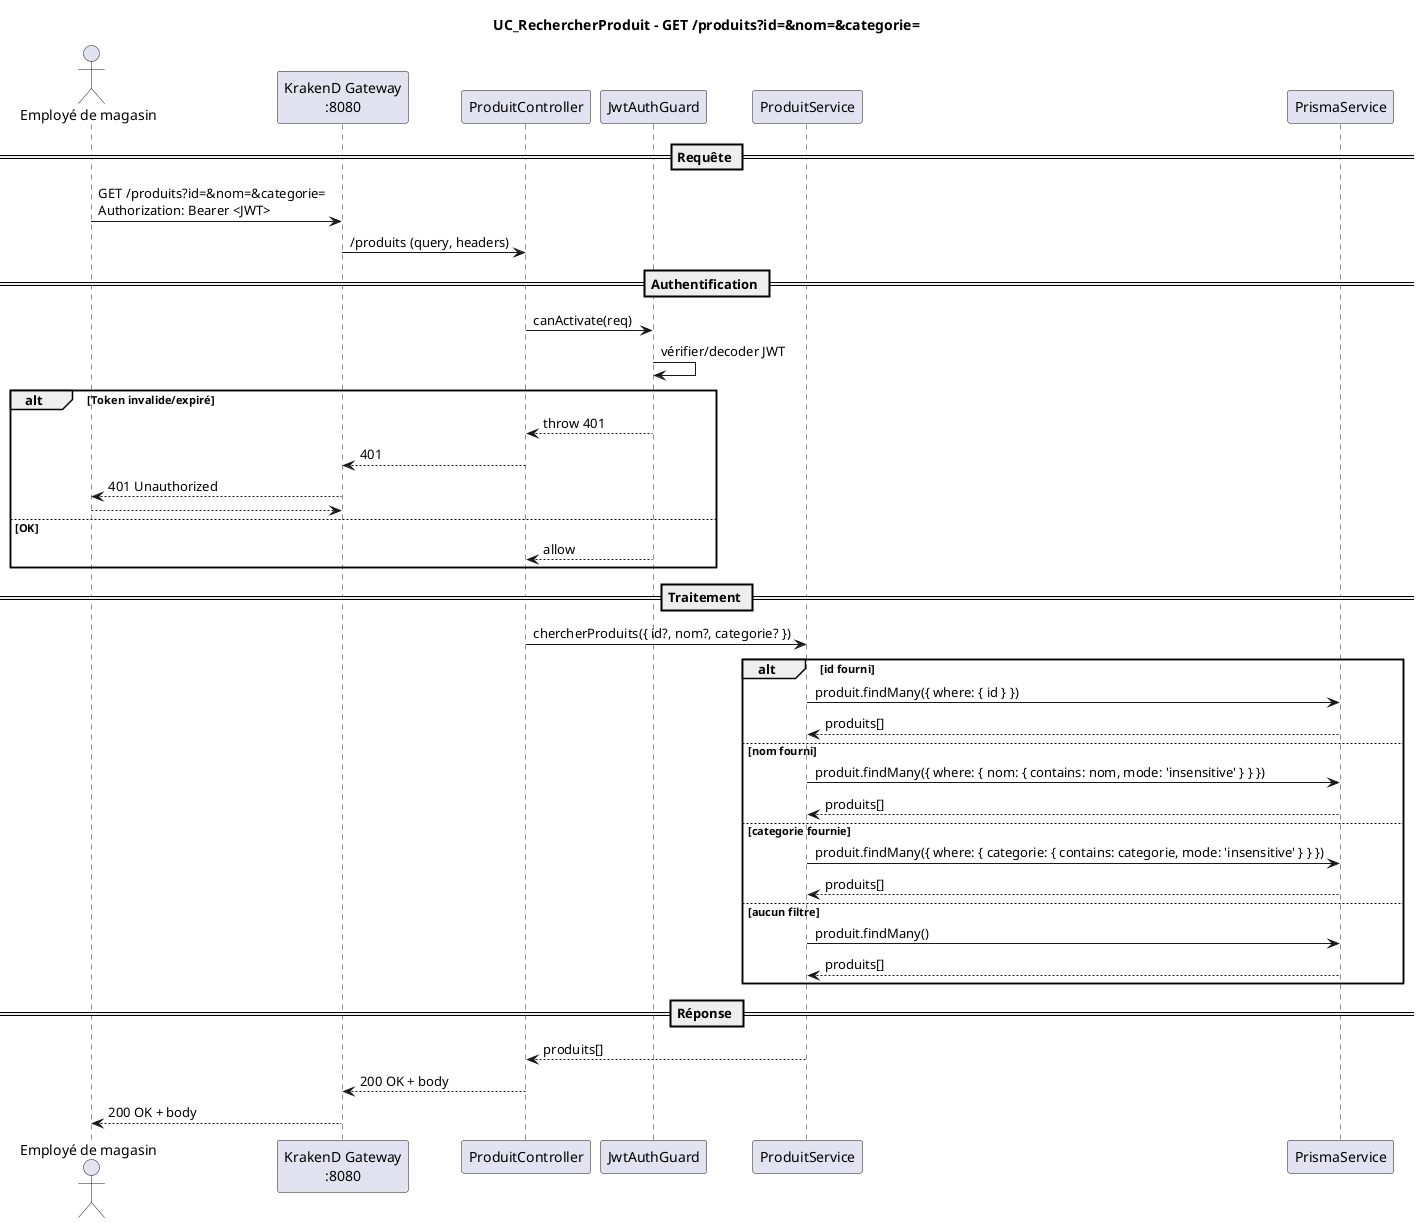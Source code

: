 @startuml
title UC_RechercherProduit – GET /produits?id=&nom=&categorie=

actor "Employé de magasin" as User
participant "KrakenD Gateway\n:8080" as Gateway
participant "ProduitController" as Controller
participant "JwtAuthGuard" as Guard
participant "ProduitService" as Service
participant "PrismaService" as Prisma

== Requête ==
User -> Gateway: GET /produits?id=&nom=&categorie=\nAuthorization: Bearer <JWT>
Gateway -> Controller: /produits (query, headers)

== Authentification ==
Controller -> Guard: canActivate(req)
Guard -> Guard: vérifier/decoder JWT
alt Token invalide/expiré
  Guard --> Controller: throw 401
  Controller --> Gateway: 401
  Gateway --> User: 401 Unauthorized
  return
else OK
  Guard --> Controller: allow
end

== Traitement ==
Controller -> Service: chercherProduits({ id?, nom?, categorie? })

alt id fourni
  Service -> Prisma: produit.findMany({ where: { id } })
  Prisma --> Service: produits[]
else nom fourni
  Service -> Prisma: produit.findMany({ where: { nom: { contains: nom, mode: 'insensitive' } } })
  Prisma --> Service: produits[]
else categorie fournie
  Service -> Prisma: produit.findMany({ where: { categorie: { contains: categorie, mode: 'insensitive' } } })
  Prisma --> Service: produits[]
else aucun filtre
  Service -> Prisma: produit.findMany()
  Prisma --> Service: produits[]
end

== Réponse ==
Service --> Controller: produits[]
Controller --> Gateway: 200 OK + body
Gateway --> User: 200 OK + body

@enduml
